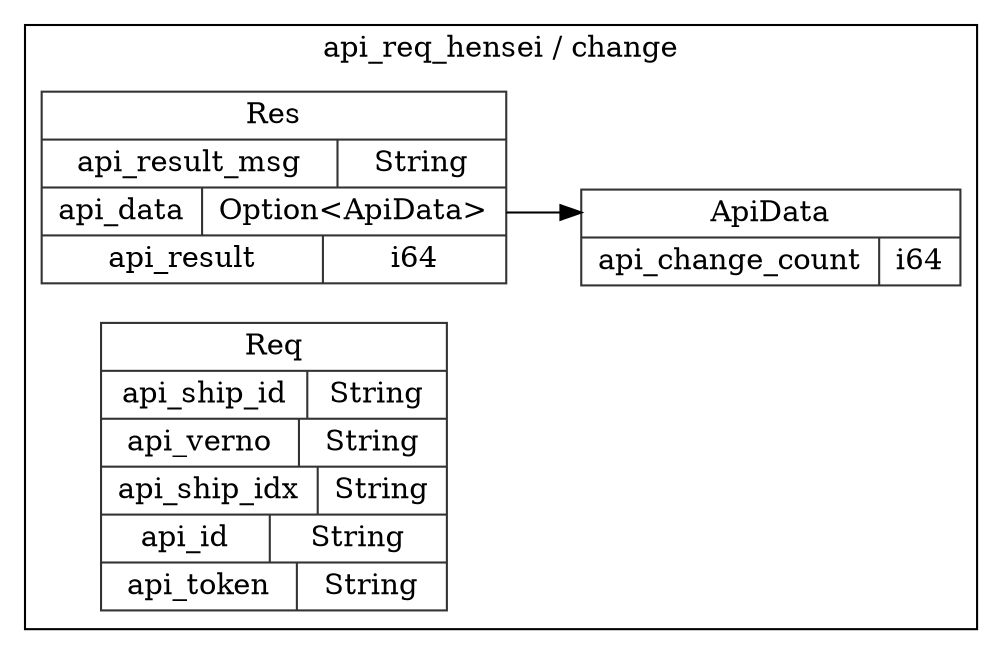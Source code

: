 digraph {
  rankdir=LR;
  subgraph cluster_0 {
    label="api_req_hensei / change";
    node [style="filled", color=white, style="solid", color=gray20];
    api_req_hensei__change__ApiData [label="<ApiData> ApiData  | { api_change_count | <api_change_count> i64 }", shape=record];
    api_req_hensei__change__Res [label="<Res> Res  | { api_result_msg | <api_result_msg> String } | { api_data | <api_data> Option\<ApiData\> } | { api_result | <api_result> i64 }", shape=record];
    api_req_hensei__change__Res:api_data:e -> api_req_hensei__change__ApiData:ApiData:w;
    api_req_hensei__change__Req [label="<Req> Req  | { api_ship_id | <api_ship_id> String } | { api_verno | <api_verno> String } | { api_ship_idx | <api_ship_idx> String } | { api_id | <api_id> String } | { api_token | <api_token> String }", shape=record];
  }
}
